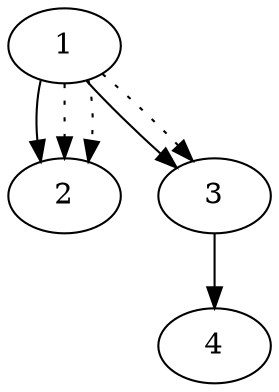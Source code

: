 digraph {
  1;
  2;
  3;
  4;
  1 -> 2;
  1 -> 3;
  3 -> 4;
  1 -> 2 [style = dotted];
  1 -> 2 [style = dotted];
  1 -> 3 [style = dotted];
}
